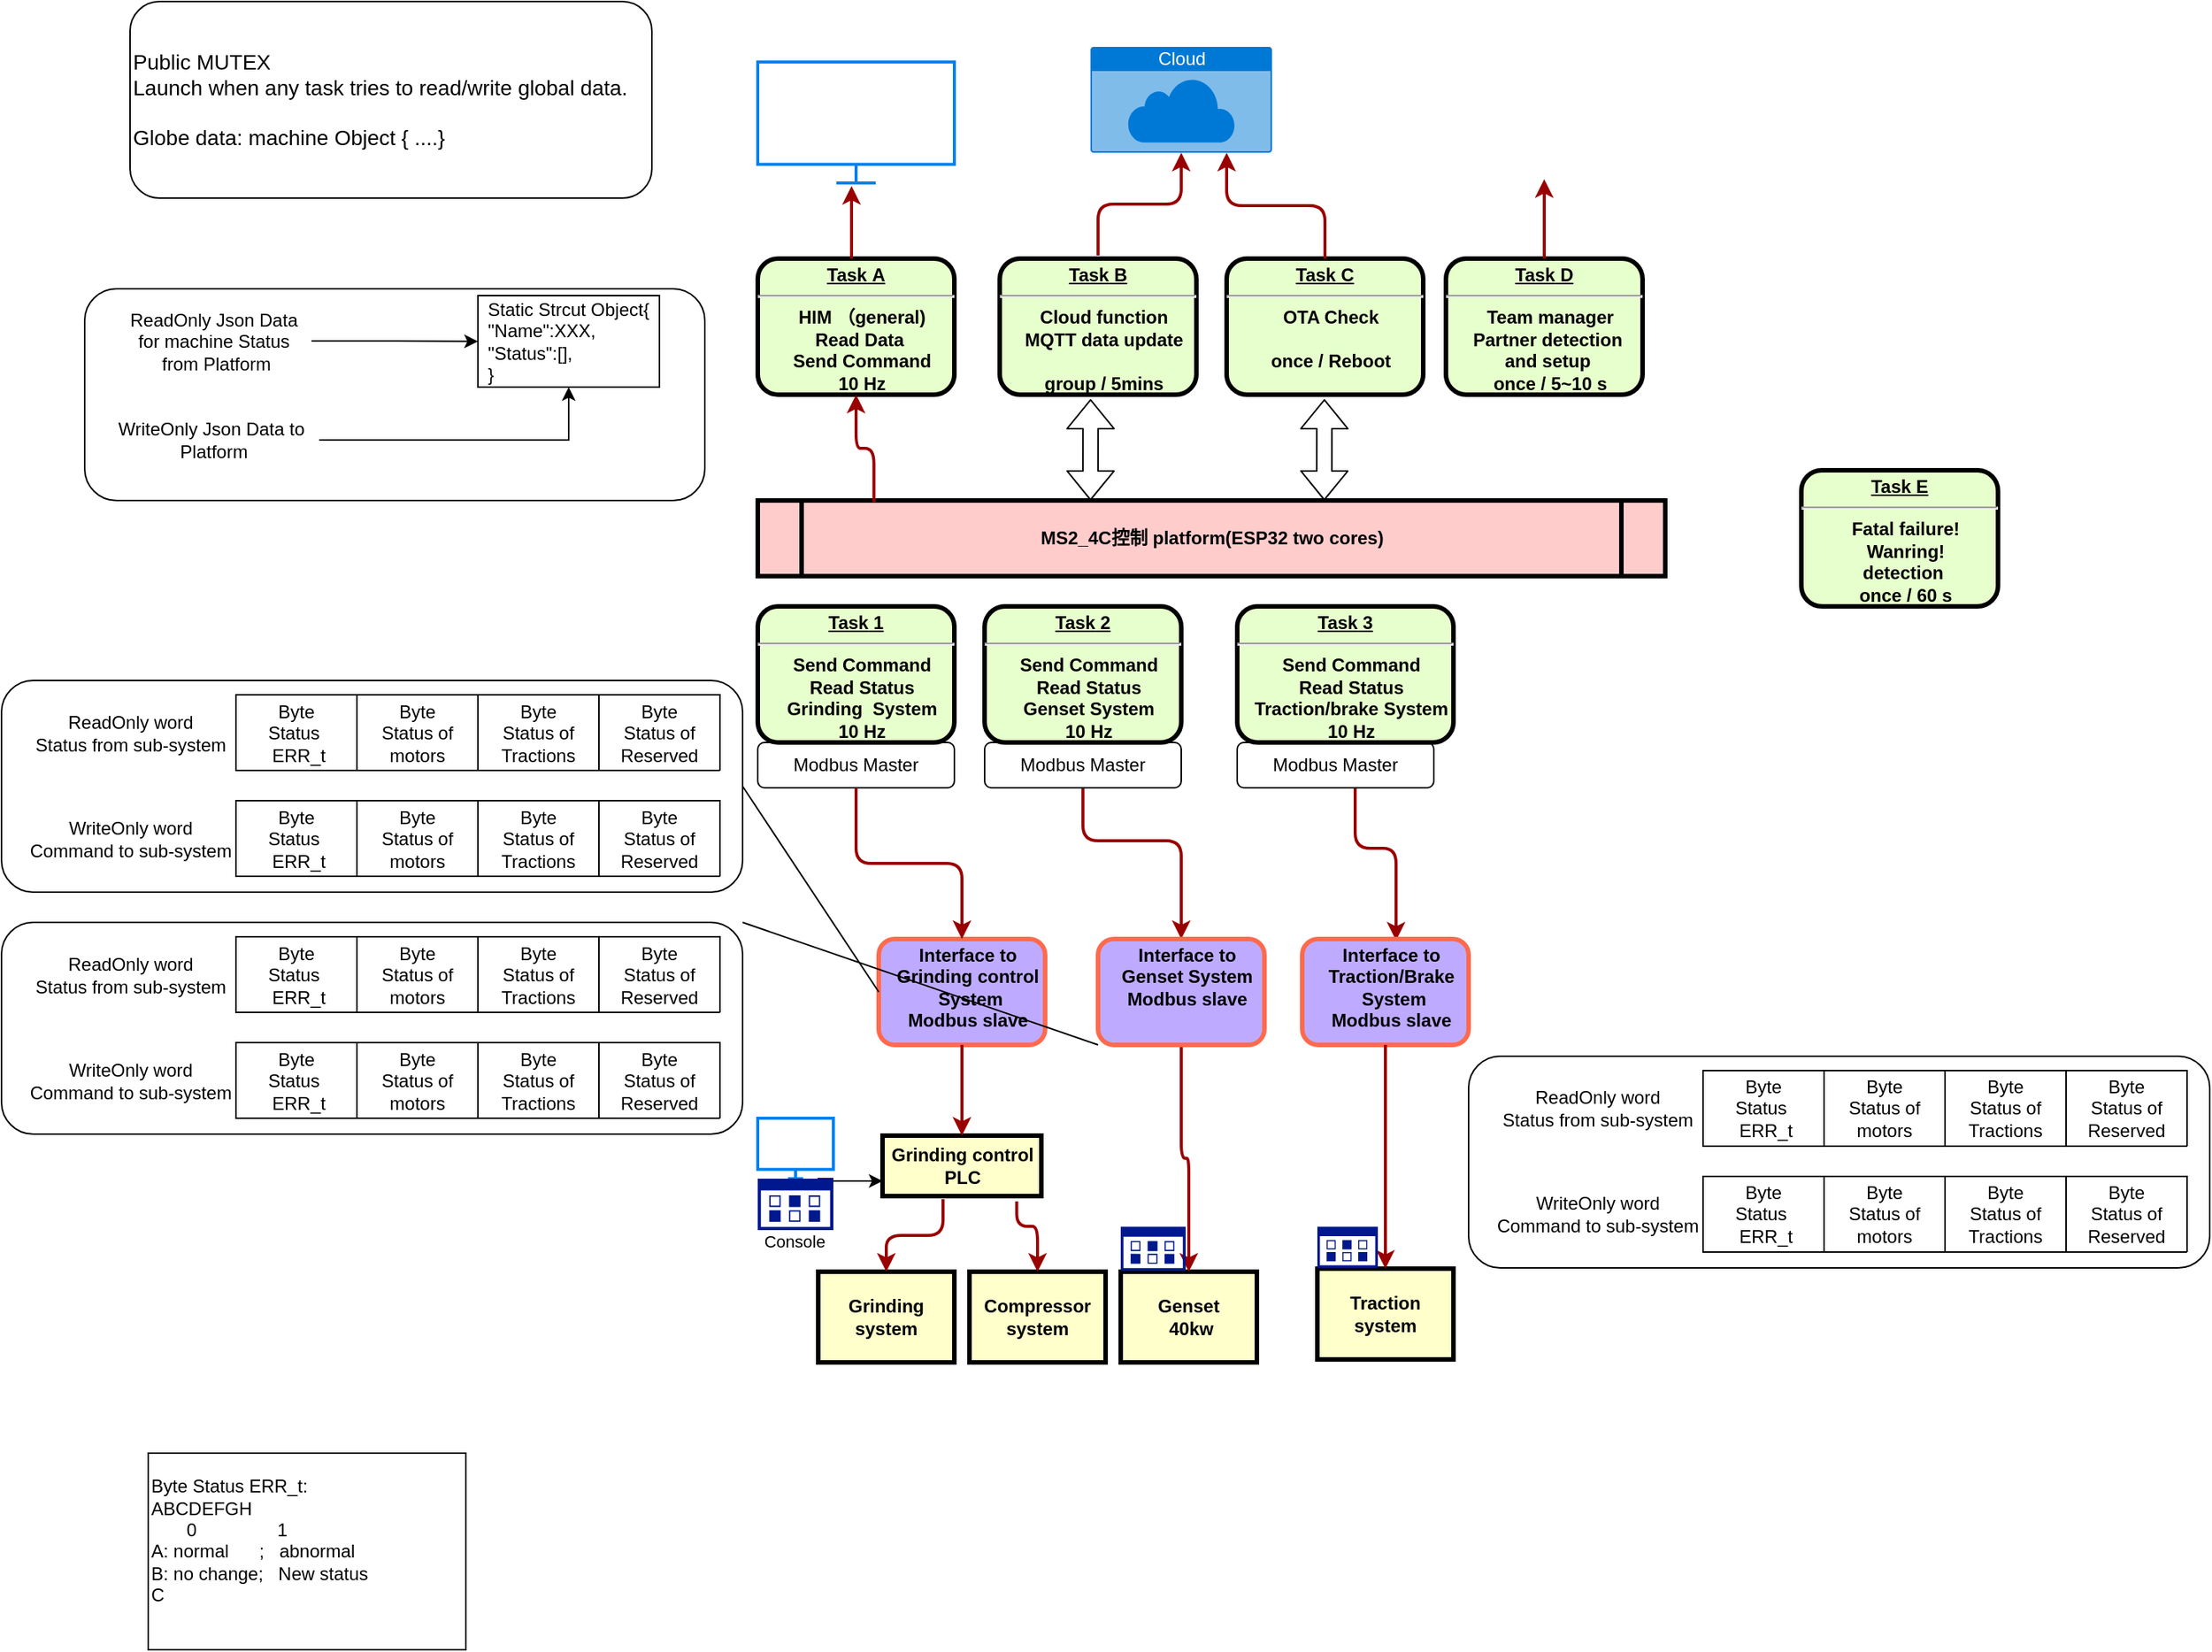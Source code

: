<mxfile version="13.8.8" type="github">
  <diagram name="Page-1" id="e3a06f82-3646-2815-327d-82caf3d4e204">
    <mxGraphModel dx="1422" dy="794" grid="1" gridSize="10" guides="1" tooltips="1" connect="1" arrows="1" fold="1" page="1" pageScale="1.5" pageWidth="1169" pageHeight="826" background="none" math="0" shadow="0">
      <root>
        <mxCell id="0" style=";html=1;" />
        <mxCell id="1" style=";html=1;" parent="0" />
        <mxCell id="MODgsHCSX48ksGeitlAM-30" value="" style="rounded=1;whiteSpace=wrap;html=1;" parent="1" vertex="1">
          <mxGeometry x="60" y="489" width="490" height="140" as="geometry" />
        </mxCell>
        <mxCell id="WYhBp6qSRboD4L50h-0C-1" value="MS2_4C控制 platform(ESP32 two cores)" style="shape=process;whiteSpace=wrap;align=center;verticalAlign=middle;size=0.048;fontStyle=1;strokeWidth=3;fillColor=#FFCCCC" parent="1" vertex="1">
          <mxGeometry x="560" y="370" width="600" height="50" as="geometry" />
        </mxCell>
        <mxCell id="WYhBp6qSRboD4L50h-0C-2" value="&lt;p style=&quot;margin: 0px ; margin-top: 4px ; text-align: center ; text-decoration: underline&quot;&gt;&lt;/p&gt;&lt;p style=&quot;margin: 0px ; margin-left: 8px&quot;&gt;&lt;span&gt;Interface to&lt;/span&gt;&lt;br&gt;&lt;/p&gt;&lt;p style=&quot;margin: 0px ; margin-left: 8px&quot;&gt;&lt;span&gt;Grinding control&lt;/span&gt;&lt;/p&gt;&lt;p style=&quot;margin: 0px ; margin-left: 8px&quot;&gt;&lt;span&gt;&amp;nbsp;&lt;/span&gt;&lt;span&gt;System&lt;/span&gt;&lt;/p&gt;&lt;p style=&quot;margin: 0px ; margin-left: 8px&quot;&gt;Modbus slave&lt;/p&gt;" style="verticalAlign=middle;align=center;overflow=fill;fontSize=12;fontFamily=Helvetica;html=1;rounded=1;fontStyle=1;strokeWidth=3;fillColor=#BEABFF;strokeColor=#FF6A4D;" parent="1" vertex="1">
          <mxGeometry x="640" y="660" width="110" height="70" as="geometry" />
        </mxCell>
        <mxCell id="WYhBp6qSRboD4L50h-0C-3" value="&#xa;Grinding control&#xa;PLC&#xa;" style="whiteSpace=wrap;align=center;verticalAlign=middle;fontStyle=1;strokeWidth=3;fillColor=#FFFFCC" parent="1" vertex="1">
          <mxGeometry x="642.5" y="790" width="105" height="40" as="geometry" />
        </mxCell>
        <mxCell id="WYhBp6qSRboD4L50h-0C-4" value="Genset&#xa; 40kw" style="whiteSpace=wrap;align=center;verticalAlign=middle;fontStyle=1;strokeWidth=3;fillColor=#FFFFCC" parent="1" vertex="1">
          <mxGeometry x="800" y="880.0" width="90" height="60" as="geometry" />
        </mxCell>
        <mxCell id="WYhBp6qSRboD4L50h-0C-5" value="" style="edgeStyle=elbowEdgeStyle;elbow=vertical;strokeColor=#990000;strokeWidth=2;exitX=0.5;exitY=1;exitDx=0;exitDy=0;entryX=0.5;entryY=0;entryDx=0;entryDy=0;" parent="1" source="WYhBp6qSRboD4L50h-0C-27" target="WYhBp6qSRboD4L50h-0C-4" edge="1">
          <mxGeometry width="100" height="100" relative="1" as="geometry">
            <mxPoint x="580" y="896.5" as="sourcePoint" />
            <mxPoint x="980" y="720" as="targetPoint" />
          </mxGeometry>
        </mxCell>
        <mxCell id="WYhBp6qSRboD4L50h-0C-6" value="Grinding&#xa;system" style="whiteSpace=wrap;align=center;verticalAlign=middle;fontStyle=1;strokeWidth=3;fillColor=#FFFFCC" parent="1" vertex="1">
          <mxGeometry x="600" y="880.0" width="90" height="60" as="geometry" />
        </mxCell>
        <mxCell id="WYhBp6qSRboD4L50h-0C-7" value="Traction&#xa;system" style="whiteSpace=wrap;align=center;verticalAlign=middle;fontStyle=1;strokeWidth=3;fillColor=#FFFFCC" parent="1" vertex="1">
          <mxGeometry x="930" y="878.0" width="90" height="60" as="geometry" />
        </mxCell>
        <mxCell id="WYhBp6qSRboD4L50h-0C-8" value="Compressor system" style="whiteSpace=wrap;align=center;verticalAlign=middle;fontStyle=1;strokeWidth=3;fillColor=#FFFFCC" parent="1" vertex="1">
          <mxGeometry x="700" y="880.0" width="90" height="60" as="geometry" />
        </mxCell>
        <mxCell id="WYhBp6qSRboD4L50h-0C-9" value="" style="edgeStyle=elbowEdgeStyle;elbow=vertical;strokeColor=#990000;strokeWidth=2;exitX=0.381;exitY=1.05;exitDx=0;exitDy=0;entryX=0.5;entryY=0;entryDx=0;entryDy=0;exitPerimeter=0;" parent="1" source="WYhBp6qSRboD4L50h-0C-3" target="WYhBp6qSRboD4L50h-0C-6" edge="1">
          <mxGeometry width="100" height="100" relative="1" as="geometry">
            <mxPoint x="741.25" y="866.5" as="sourcePoint" />
            <mxPoint x="685" y="896.5" as="targetPoint" />
          </mxGeometry>
        </mxCell>
        <mxCell id="WYhBp6qSRboD4L50h-0C-10" value="" style="edgeStyle=elbowEdgeStyle;elbow=vertical;strokeColor=#990000;strokeWidth=2;exitX=0.5;exitY=1;exitDx=0;exitDy=0;entryX=0.564;entryY=0.014;entryDx=0;entryDy=0;entryPerimeter=0;" parent="1" target="MODgsHCSX48ksGeitlAM-21" edge="1">
          <mxGeometry width="100" height="100" relative="1" as="geometry">
            <mxPoint x="955" y="560" as="sourcePoint" />
            <mxPoint x="695" y="906.5" as="targetPoint" />
            <Array as="points">
              <mxPoint x="975" y="600" />
            </Array>
          </mxGeometry>
        </mxCell>
        <mxCell id="WYhBp6qSRboD4L50h-0C-16" value="" style="edgeStyle=elbowEdgeStyle;elbow=vertical;strokeColor=#990000;strokeWidth=2;exitX=0.845;exitY=1.088;exitDx=0;exitDy=0;exitPerimeter=0;entryX=0.5;entryY=0;entryDx=0;entryDy=0;" parent="1" source="WYhBp6qSRboD4L50h-0C-3" target="WYhBp6qSRboD4L50h-0C-8" edge="1">
          <mxGeometry width="100" height="100" relative="1" as="geometry">
            <mxPoint x="793.75" y="866.5" as="sourcePoint" />
            <mxPoint x="880" y="880" as="targetPoint" />
            <Array as="points">
              <mxPoint x="731" y="850" />
              <mxPoint x="880" y="890" />
            </Array>
          </mxGeometry>
        </mxCell>
        <mxCell id="WYhBp6qSRboD4L50h-0C-18" value="" style="edgeStyle=elbowEdgeStyle;elbow=vertical;strokeColor=#990000;strokeWidth=2;exitX=0.5;exitY=1;exitDx=0;exitDy=0;entryX=0.5;entryY=0;entryDx=0;entryDy=0;" parent="1" source="WYhBp6qSRboD4L50h-0C-2" target="WYhBp6qSRboD4L50h-0C-3" edge="1">
          <mxGeometry width="100" height="100" relative="1" as="geometry">
            <mxPoint x="793.75" y="866.5" as="sourcePoint" />
            <mxPoint x="755" y="820" as="targetPoint" />
          </mxGeometry>
        </mxCell>
        <mxCell id="WYhBp6qSRboD4L50h-0C-20" value="Modbus Master" style="rounded=1;whiteSpace=wrap;html=1;" parent="1" vertex="1">
          <mxGeometry x="560" y="530" width="130" height="30" as="geometry" />
        </mxCell>
        <mxCell id="WYhBp6qSRboD4L50h-0C-23" value="" style="edgeStyle=elbowEdgeStyle;elbow=vertical;strokeColor=#990000;strokeWidth=2;exitX=0.5;exitY=1;exitDx=0;exitDy=0;entryX=0.5;entryY=0;entryDx=0;entryDy=0;" parent="1" source="WYhBp6qSRboD4L50h-0C-20" target="WYhBp6qSRboD4L50h-0C-2" edge="1">
          <mxGeometry width="100" height="100" relative="1" as="geometry">
            <mxPoint x="705" y="760" as="sourcePoint" />
            <mxPoint x="705" y="800" as="targetPoint" />
          </mxGeometry>
        </mxCell>
        <mxCell id="WYhBp6qSRboD4L50h-0C-24" value="" style="edgeStyle=elbowEdgeStyle;elbow=vertical;strokeColor=#990000;strokeWidth=2;exitX=0.5;exitY=0;exitDx=0;exitDy=0;entryX=0.5;entryY=0;entryDx=0;entryDy=0;" parent="1" source="MODgsHCSX48ksGeitlAM-24" target="WYhBp6qSRboD4L50h-0C-27" edge="1">
          <mxGeometry width="100" height="100" relative="1" as="geometry">
            <mxPoint x="745" y="580" as="sourcePoint" />
            <mxPoint x="705" y="670" as="targetPoint" />
          </mxGeometry>
        </mxCell>
        <mxCell id="WYhBp6qSRboD4L50h-0C-25" value="&lt;p style=&quot;margin: 0px ; margin-top: 4px ; text-align: center ; text-decoration: underline&quot;&gt;&lt;strong&gt;&lt;strong&gt;Task&lt;/strong&gt;&amp;nbsp;1&lt;br&gt;&lt;/strong&gt;&lt;/p&gt;&lt;hr&gt;&lt;p style=&quot;margin: 0px ; margin-left: 8px&quot;&gt;Send Command&lt;/p&gt;&lt;p style=&quot;margin: 0px ; margin-left: 8px&quot;&gt;Read Status&lt;/p&gt;&lt;p style=&quot;margin: 0px ; margin-left: 8px&quot;&gt;&lt;span&gt;Grinding&amp;nbsp;&lt;/span&gt;&lt;span&gt;&amp;nbsp;&lt;/span&gt;&lt;span&gt;System&lt;/span&gt;&lt;/p&gt;&lt;p style=&quot;margin: 0px ; margin-left: 8px&quot;&gt;&lt;span&gt;10 Hz&lt;/span&gt;&lt;/p&gt;" style="verticalAlign=middle;align=center;overflow=fill;fontSize=12;fontFamily=Helvetica;html=1;rounded=1;fontStyle=1;strokeWidth=3;fillColor=#E6FFCC" parent="1" vertex="1">
          <mxGeometry x="560" y="440" width="130" height="90" as="geometry" />
        </mxCell>
        <mxCell id="WYhBp6qSRboD4L50h-0C-26" style="edgeStyle=orthogonalEdgeStyle;rounded=0;orthogonalLoop=1;jettySize=auto;html=1;exitX=0.5;exitY=1;exitDx=0;exitDy=0;" parent="1" edge="1">
          <mxGeometry relative="1" as="geometry">
            <mxPoint x="845" y="730" as="sourcePoint" />
            <mxPoint x="845" y="730" as="targetPoint" />
          </mxGeometry>
        </mxCell>
        <mxCell id="WYhBp6qSRboD4L50h-0C-27" value="&lt;p style=&quot;margin: 0px ; margin-top: 4px ; text-align: center ; text-decoration: underline&quot;&gt;&lt;/p&gt;&lt;p style=&quot;margin: 0px ; margin-left: 8px&quot;&gt;&lt;span&gt;Interface to&lt;/span&gt;&lt;br&gt;&lt;/p&gt;&lt;p style=&quot;margin: 0px ; margin-left: 8px&quot;&gt;&lt;span&gt;Genset&amp;nbsp;&lt;/span&gt;&lt;span&gt;System&lt;/span&gt;&lt;/p&gt;&lt;p style=&quot;margin: 0px ; margin-left: 8px&quot;&gt;&lt;span&gt;Modbus slave&lt;/span&gt;&lt;br&gt;&lt;/p&gt;" style="verticalAlign=middle;align=center;overflow=fill;fontSize=12;fontFamily=Helvetica;html=1;rounded=1;fontStyle=1;strokeWidth=3;fillColor=#BEABFF;strokeColor=#FF6A4D;" parent="1" vertex="1">
          <mxGeometry x="785" y="660" width="110" height="70" as="geometry" />
        </mxCell>
        <mxCell id="MODgsHCSX48ksGeitlAM-5" value="Byte&lt;br&gt;Status of motors" style="shape=partialRectangle;whiteSpace=wrap;html=1;bottom=0;right=0;fillColor=none;rotation=0;" parent="1" vertex="1">
          <mxGeometry x="295" y="498.5" width="80" height="50" as="geometry" />
        </mxCell>
        <mxCell id="MODgsHCSX48ksGeitlAM-6" value="" style="endArrow=none;html=1;entryX=1;entryY=1;entryDx=0;entryDy=0;exitX=1;exitY=0;exitDx=0;exitDy=0;" parent="1" source="MODgsHCSX48ksGeitlAM-10" target="MODgsHCSX48ksGeitlAM-10" edge="1">
          <mxGeometry width="50" height="50" relative="1" as="geometry">
            <mxPoint x="295" y="558.5" as="sourcePoint" />
            <mxPoint x="345" y="508.5" as="targetPoint" />
          </mxGeometry>
        </mxCell>
        <mxCell id="MODgsHCSX48ksGeitlAM-8" value="Byte&lt;br&gt;Status of Tractions" style="shape=partialRectangle;whiteSpace=wrap;html=1;bottom=0;right=0;fillColor=none;rotation=0;" parent="1" vertex="1">
          <mxGeometry x="375" y="498.5" width="80" height="50" as="geometry" />
        </mxCell>
        <mxCell id="MODgsHCSX48ksGeitlAM-9" value="Byte&lt;br&gt;Status&amp;nbsp;&lt;br&gt;&amp;nbsp;ERR_t" style="shape=partialRectangle;whiteSpace=wrap;html=1;bottom=0;right=0;fillColor=none;rotation=0;" parent="1" vertex="1">
          <mxGeometry x="215" y="498.5" width="80" height="50" as="geometry" />
        </mxCell>
        <mxCell id="MODgsHCSX48ksGeitlAM-10" value="Byte&lt;br&gt;Status of Reserved" style="shape=partialRectangle;whiteSpace=wrap;html=1;bottom=0;right=0;fillColor=none;rotation=0;" parent="1" vertex="1">
          <mxGeometry x="455" y="498.5" width="80" height="50" as="geometry" />
        </mxCell>
        <mxCell id="MODgsHCSX48ksGeitlAM-11" value="" style="endArrow=none;html=1;exitX=0;exitY=1;exitDx=0;exitDy=0;entryX=1;entryY=1;entryDx=0;entryDy=0;" parent="1" source="MODgsHCSX48ksGeitlAM-9" target="MODgsHCSX48ksGeitlAM-10" edge="1">
          <mxGeometry width="50" height="50" relative="1" as="geometry">
            <mxPoint x="695" y="628.5" as="sourcePoint" />
            <mxPoint x="745" y="578.5" as="targetPoint" />
          </mxGeometry>
        </mxCell>
        <mxCell id="MODgsHCSX48ksGeitlAM-12" value="ReadOnly word&lt;br&gt;Status from sub-system" style="text;html=1;align=center;verticalAlign=middle;resizable=0;points=[];autosize=1;" parent="1" vertex="1">
          <mxGeometry x="75" y="508.5" width="140" height="30" as="geometry" />
        </mxCell>
        <mxCell id="MODgsHCSX48ksGeitlAM-13" value="Byte&lt;br&gt;Status of motors" style="shape=partialRectangle;whiteSpace=wrap;html=1;bottom=0;right=0;fillColor=none;rotation=0;" parent="1" vertex="1">
          <mxGeometry x="295" y="568.5" width="80" height="50" as="geometry" />
        </mxCell>
        <mxCell id="MODgsHCSX48ksGeitlAM-14" value="" style="endArrow=none;html=1;entryX=1;entryY=1;entryDx=0;entryDy=0;exitX=1;exitY=0;exitDx=0;exitDy=0;" parent="1" source="MODgsHCSX48ksGeitlAM-17" target="MODgsHCSX48ksGeitlAM-17" edge="1">
          <mxGeometry width="50" height="50" relative="1" as="geometry">
            <mxPoint x="295" y="628.5" as="sourcePoint" />
            <mxPoint x="345" y="578.5" as="targetPoint" />
          </mxGeometry>
        </mxCell>
        <mxCell id="MODgsHCSX48ksGeitlAM-15" value="Byte&lt;br&gt;Status of Tractions" style="shape=partialRectangle;whiteSpace=wrap;html=1;bottom=0;right=0;fillColor=none;rotation=0;" parent="1" vertex="1">
          <mxGeometry x="375" y="568.5" width="80" height="50" as="geometry" />
        </mxCell>
        <mxCell id="MODgsHCSX48ksGeitlAM-16" value="Byte&lt;br&gt;Status&amp;nbsp;&lt;br&gt;&amp;nbsp;ERR_t" style="shape=partialRectangle;whiteSpace=wrap;html=1;bottom=0;right=0;fillColor=none;rotation=0;" parent="1" vertex="1">
          <mxGeometry x="215" y="568.5" width="80" height="50" as="geometry" />
        </mxCell>
        <mxCell id="MODgsHCSX48ksGeitlAM-17" value="Byte&lt;br&gt;Status of Reserved" style="shape=partialRectangle;whiteSpace=wrap;html=1;bottom=0;right=0;fillColor=none;rotation=0;" parent="1" vertex="1">
          <mxGeometry x="455" y="568.5" width="80" height="50" as="geometry" />
        </mxCell>
        <mxCell id="MODgsHCSX48ksGeitlAM-18" value="" style="endArrow=none;html=1;exitX=0;exitY=1;exitDx=0;exitDy=0;entryX=1;entryY=1;entryDx=0;entryDy=0;" parent="1" source="MODgsHCSX48ksGeitlAM-16" target="MODgsHCSX48ksGeitlAM-17" edge="1">
          <mxGeometry width="50" height="50" relative="1" as="geometry">
            <mxPoint x="695" y="698.5" as="sourcePoint" />
            <mxPoint x="745" y="648.5" as="targetPoint" />
          </mxGeometry>
        </mxCell>
        <mxCell id="MODgsHCSX48ksGeitlAM-19" value="WriteOnly word&lt;br&gt;Command to sub-system" style="text;html=1;align=center;verticalAlign=middle;resizable=0;points=[];autosize=1;" parent="1" vertex="1">
          <mxGeometry x="70" y="578.5" width="150" height="30" as="geometry" />
        </mxCell>
        <mxCell id="MODgsHCSX48ksGeitlAM-21" value="&lt;p style=&quot;margin: 0px ; margin-top: 4px ; text-align: center ; text-decoration: underline&quot;&gt;&lt;/p&gt;&lt;p style=&quot;margin: 0px ; margin-left: 8px&quot;&gt;&lt;span&gt;Interface to&lt;/span&gt;&lt;br&gt;&lt;/p&gt;&lt;p style=&quot;margin: 0px ; margin-left: 8px&quot;&gt;&lt;span&gt;Traction/Brake&lt;/span&gt;&lt;/p&gt;&lt;p style=&quot;margin: 0px ; margin-left: 8px&quot;&gt;&lt;span&gt;&amp;nbsp;&lt;/span&gt;&lt;span&gt;System&lt;/span&gt;&lt;/p&gt;&lt;p style=&quot;margin: 0px ; margin-left: 8px&quot;&gt;Modbus slave&lt;/p&gt;" style="verticalAlign=middle;align=center;overflow=fill;fontSize=12;fontFamily=Helvetica;html=1;rounded=1;fontStyle=1;strokeWidth=3;fillColor=#BEABFF;strokeColor=#FF6A4D;" parent="1" vertex="1">
          <mxGeometry x="920" y="660" width="110" height="70" as="geometry" />
        </mxCell>
        <mxCell id="MODgsHCSX48ksGeitlAM-23" value="" style="edgeStyle=elbowEdgeStyle;elbow=vertical;strokeColor=#990000;strokeWidth=2;exitX=0.5;exitY=1;exitDx=0;exitDy=0;entryX=0.5;entryY=0;entryDx=0;entryDy=0;" parent="1" edge="1">
          <mxGeometry width="100" height="100" relative="1" as="geometry">
            <mxPoint x="955" y="530" as="sourcePoint" />
            <mxPoint x="955" y="530" as="targetPoint" />
            <Array as="points" />
          </mxGeometry>
        </mxCell>
        <mxCell id="MODgsHCSX48ksGeitlAM-24" value="Modbus Master" style="rounded=1;whiteSpace=wrap;html=1;" parent="1" vertex="1">
          <mxGeometry x="710" y="530" width="130" height="30" as="geometry" />
        </mxCell>
        <mxCell id="MODgsHCSX48ksGeitlAM-25" value="&lt;p style=&quot;margin: 0px ; margin-top: 4px ; text-align: center ; text-decoration: underline&quot;&gt;&lt;strong&gt;&lt;strong&gt;Task&lt;/strong&gt;&amp;nbsp;2&lt;br&gt;&lt;/strong&gt;&lt;/p&gt;&lt;hr&gt;&lt;p style=&quot;margin: 0px ; margin-left: 8px&quot;&gt;Send Command&lt;/p&gt;&lt;p style=&quot;margin: 0px ; margin-left: 8px&quot;&gt;Read Status&lt;/p&gt;&lt;p style=&quot;margin: 0px ; margin-left: 8px&quot;&gt;&lt;span&gt;Genset&lt;/span&gt;&lt;span&gt;&amp;nbsp;&lt;/span&gt;&lt;span&gt;System&lt;/span&gt;&lt;/p&gt;&lt;p style=&quot;margin: 0px ; margin-left: 8px&quot;&gt;&lt;span&gt;10 Hz&lt;/span&gt;&lt;/p&gt;" style="verticalAlign=middle;align=center;overflow=fill;fontSize=12;fontFamily=Helvetica;html=1;rounded=1;fontStyle=1;strokeWidth=3;fillColor=#E6FFCC" parent="1" vertex="1">
          <mxGeometry x="710" y="440" width="130" height="90" as="geometry" />
        </mxCell>
        <mxCell id="MODgsHCSX48ksGeitlAM-26" value="Modbus Master" style="rounded=1;whiteSpace=wrap;html=1;" parent="1" vertex="1">
          <mxGeometry x="877" y="530" width="130" height="30" as="geometry" />
        </mxCell>
        <mxCell id="MODgsHCSX48ksGeitlAM-27" value="&lt;p style=&quot;margin: 0px ; margin-top: 4px ; text-align: center ; text-decoration: underline&quot;&gt;&lt;strong&gt;&lt;strong&gt;Task&lt;/strong&gt;&amp;nbsp;3&lt;br&gt;&lt;/strong&gt;&lt;/p&gt;&lt;hr&gt;&lt;p style=&quot;margin: 0px ; margin-left: 8px&quot;&gt;Send Command&lt;/p&gt;&lt;p style=&quot;margin: 0px ; margin-left: 8px&quot;&gt;Read Status&lt;/p&gt;&lt;p style=&quot;margin: 0px ; margin-left: 8px&quot;&gt;&lt;span&gt;Traction/brake&amp;nbsp;&lt;/span&gt;&lt;span&gt;System&lt;/span&gt;&lt;/p&gt;&lt;p style=&quot;margin: 0px ; margin-left: 8px&quot;&gt;&lt;span&gt;10 Hz&lt;/span&gt;&lt;/p&gt;" style="verticalAlign=middle;align=center;overflow=fill;fontSize=12;fontFamily=Helvetica;html=1;rounded=1;fontStyle=1;strokeWidth=3;fillColor=#E6FFCC" parent="1" vertex="1">
          <mxGeometry x="877" y="440" width="143" height="90" as="geometry" />
        </mxCell>
        <mxCell id="MODgsHCSX48ksGeitlAM-31" value="" style="rounded=1;whiteSpace=wrap;html=1;" parent="1" vertex="1">
          <mxGeometry x="60" y="649" width="490" height="140" as="geometry" />
        </mxCell>
        <mxCell id="MODgsHCSX48ksGeitlAM-32" value="Byte&lt;br&gt;Status of motors" style="shape=partialRectangle;whiteSpace=wrap;html=1;bottom=0;right=0;fillColor=none;rotation=0;" parent="1" vertex="1">
          <mxGeometry x="295" y="658.5" width="80" height="50" as="geometry" />
        </mxCell>
        <mxCell id="MODgsHCSX48ksGeitlAM-33" value="" style="endArrow=none;html=1;entryX=1;entryY=1;entryDx=0;entryDy=0;exitX=1;exitY=0;exitDx=0;exitDy=0;" parent="1" source="MODgsHCSX48ksGeitlAM-36" target="MODgsHCSX48ksGeitlAM-36" edge="1">
          <mxGeometry width="50" height="50" relative="1" as="geometry">
            <mxPoint x="295" y="718.5" as="sourcePoint" />
            <mxPoint x="345" y="668.5" as="targetPoint" />
          </mxGeometry>
        </mxCell>
        <mxCell id="MODgsHCSX48ksGeitlAM-34" value="Byte&lt;br&gt;Status of Tractions" style="shape=partialRectangle;whiteSpace=wrap;html=1;bottom=0;right=0;fillColor=none;rotation=0;" parent="1" vertex="1">
          <mxGeometry x="375" y="658.5" width="80" height="50" as="geometry" />
        </mxCell>
        <mxCell id="MODgsHCSX48ksGeitlAM-35" value="Byte&lt;br&gt;Status&amp;nbsp;&lt;br&gt;&amp;nbsp;ERR_t" style="shape=partialRectangle;whiteSpace=wrap;html=1;bottom=0;right=0;fillColor=none;rotation=0;" parent="1" vertex="1">
          <mxGeometry x="215" y="658.5" width="80" height="50" as="geometry" />
        </mxCell>
        <mxCell id="MODgsHCSX48ksGeitlAM-36" value="Byte&lt;br&gt;Status of Reserved" style="shape=partialRectangle;whiteSpace=wrap;html=1;bottom=0;right=0;fillColor=none;rotation=0;" parent="1" vertex="1">
          <mxGeometry x="455" y="658.5" width="80" height="50" as="geometry" />
        </mxCell>
        <mxCell id="MODgsHCSX48ksGeitlAM-37" value="" style="endArrow=none;html=1;exitX=0;exitY=1;exitDx=0;exitDy=0;entryX=1;entryY=1;entryDx=0;entryDy=0;" parent="1" source="MODgsHCSX48ksGeitlAM-35" target="MODgsHCSX48ksGeitlAM-36" edge="1">
          <mxGeometry width="50" height="50" relative="1" as="geometry">
            <mxPoint x="695" y="788.5" as="sourcePoint" />
            <mxPoint x="745" y="738.5" as="targetPoint" />
          </mxGeometry>
        </mxCell>
        <mxCell id="MODgsHCSX48ksGeitlAM-38" value="ReadOnly word&lt;br&gt;Status from sub-system" style="text;html=1;align=center;verticalAlign=middle;resizable=0;points=[];autosize=1;" parent="1" vertex="1">
          <mxGeometry x="75" y="668.5" width="140" height="30" as="geometry" />
        </mxCell>
        <mxCell id="MODgsHCSX48ksGeitlAM-39" value="Byte&lt;br&gt;Status of motors" style="shape=partialRectangle;whiteSpace=wrap;html=1;bottom=0;right=0;fillColor=none;rotation=0;" parent="1" vertex="1">
          <mxGeometry x="295" y="728.5" width="80" height="50" as="geometry" />
        </mxCell>
        <mxCell id="MODgsHCSX48ksGeitlAM-40" value="" style="endArrow=none;html=1;entryX=1;entryY=1;entryDx=0;entryDy=0;exitX=1;exitY=0;exitDx=0;exitDy=0;" parent="1" source="MODgsHCSX48ksGeitlAM-43" target="MODgsHCSX48ksGeitlAM-43" edge="1">
          <mxGeometry width="50" height="50" relative="1" as="geometry">
            <mxPoint x="295" y="788.5" as="sourcePoint" />
            <mxPoint x="345" y="738.5" as="targetPoint" />
          </mxGeometry>
        </mxCell>
        <mxCell id="MODgsHCSX48ksGeitlAM-41" value="Byte&lt;br&gt;Status of Tractions" style="shape=partialRectangle;whiteSpace=wrap;html=1;bottom=0;right=0;fillColor=none;rotation=0;" parent="1" vertex="1">
          <mxGeometry x="375" y="728.5" width="80" height="50" as="geometry" />
        </mxCell>
        <mxCell id="MODgsHCSX48ksGeitlAM-42" value="Byte&lt;br&gt;Status&amp;nbsp;&lt;br&gt;&amp;nbsp;ERR_t" style="shape=partialRectangle;whiteSpace=wrap;html=1;bottom=0;right=0;fillColor=none;rotation=0;" parent="1" vertex="1">
          <mxGeometry x="215" y="728.5" width="80" height="50" as="geometry" />
        </mxCell>
        <mxCell id="MODgsHCSX48ksGeitlAM-43" value="Byte&lt;br&gt;Status of Reserved" style="shape=partialRectangle;whiteSpace=wrap;html=1;bottom=0;right=0;fillColor=none;rotation=0;" parent="1" vertex="1">
          <mxGeometry x="455" y="728.5" width="80" height="50" as="geometry" />
        </mxCell>
        <mxCell id="MODgsHCSX48ksGeitlAM-44" value="" style="endArrow=none;html=1;exitX=0;exitY=1;exitDx=0;exitDy=0;entryX=1;entryY=1;entryDx=0;entryDy=0;" parent="1" source="MODgsHCSX48ksGeitlAM-42" target="MODgsHCSX48ksGeitlAM-43" edge="1">
          <mxGeometry width="50" height="50" relative="1" as="geometry">
            <mxPoint x="695" y="858.5" as="sourcePoint" />
            <mxPoint x="745" y="808.5" as="targetPoint" />
          </mxGeometry>
        </mxCell>
        <mxCell id="MODgsHCSX48ksGeitlAM-45" value="WriteOnly word&lt;br&gt;Command to sub-system" style="text;html=1;align=center;verticalAlign=middle;resizable=0;points=[];autosize=1;" parent="1" vertex="1">
          <mxGeometry x="70" y="738.5" width="150" height="30" as="geometry" />
        </mxCell>
        <mxCell id="MODgsHCSX48ksGeitlAM-61" value="" style="rounded=1;whiteSpace=wrap;html=1;" parent="1" vertex="1">
          <mxGeometry x="1030" y="737.5" width="490" height="140" as="geometry" />
        </mxCell>
        <mxCell id="MODgsHCSX48ksGeitlAM-62" value="Byte&lt;br&gt;Status of motors" style="shape=partialRectangle;whiteSpace=wrap;html=1;bottom=0;right=0;fillColor=none;rotation=0;" parent="1" vertex="1">
          <mxGeometry x="1265" y="747" width="80" height="50" as="geometry" />
        </mxCell>
        <mxCell id="MODgsHCSX48ksGeitlAM-63" value="" style="endArrow=none;html=1;entryX=1;entryY=1;entryDx=0;entryDy=0;exitX=1;exitY=0;exitDx=0;exitDy=0;" parent="1" source="MODgsHCSX48ksGeitlAM-66" target="MODgsHCSX48ksGeitlAM-66" edge="1">
          <mxGeometry width="50" height="50" relative="1" as="geometry">
            <mxPoint x="1265" y="807" as="sourcePoint" />
            <mxPoint x="1315" y="757" as="targetPoint" />
          </mxGeometry>
        </mxCell>
        <mxCell id="MODgsHCSX48ksGeitlAM-64" value="Byte&lt;br&gt;Status of Tractions" style="shape=partialRectangle;whiteSpace=wrap;html=1;bottom=0;right=0;fillColor=none;rotation=0;" parent="1" vertex="1">
          <mxGeometry x="1345" y="747" width="80" height="50" as="geometry" />
        </mxCell>
        <mxCell id="MODgsHCSX48ksGeitlAM-65" value="Byte&lt;br&gt;Status&amp;nbsp;&lt;br&gt;&amp;nbsp;ERR_t" style="shape=partialRectangle;whiteSpace=wrap;html=1;bottom=0;right=0;fillColor=none;rotation=0;" parent="1" vertex="1">
          <mxGeometry x="1185" y="747" width="80" height="50" as="geometry" />
        </mxCell>
        <mxCell id="MODgsHCSX48ksGeitlAM-66" value="Byte&lt;br&gt;Status of Reserved" style="shape=partialRectangle;whiteSpace=wrap;html=1;bottom=0;right=0;fillColor=none;rotation=0;" parent="1" vertex="1">
          <mxGeometry x="1425" y="747" width="80" height="50" as="geometry" />
        </mxCell>
        <mxCell id="MODgsHCSX48ksGeitlAM-67" value="" style="endArrow=none;html=1;exitX=0;exitY=1;exitDx=0;exitDy=0;entryX=1;entryY=1;entryDx=0;entryDy=0;" parent="1" source="MODgsHCSX48ksGeitlAM-65" target="MODgsHCSX48ksGeitlAM-66" edge="1">
          <mxGeometry width="50" height="50" relative="1" as="geometry">
            <mxPoint x="1665" y="877" as="sourcePoint" />
            <mxPoint x="1715" y="827" as="targetPoint" />
          </mxGeometry>
        </mxCell>
        <mxCell id="MODgsHCSX48ksGeitlAM-68" value="ReadOnly word&lt;br&gt;Status from sub-system" style="text;html=1;align=center;verticalAlign=middle;resizable=0;points=[];autosize=1;" parent="1" vertex="1">
          <mxGeometry x="1045" y="757" width="140" height="30" as="geometry" />
        </mxCell>
        <mxCell id="MODgsHCSX48ksGeitlAM-69" value="Byte&lt;br&gt;Status of motors" style="shape=partialRectangle;whiteSpace=wrap;html=1;bottom=0;right=0;fillColor=none;rotation=0;" parent="1" vertex="1">
          <mxGeometry x="1265" y="817" width="80" height="50" as="geometry" />
        </mxCell>
        <mxCell id="MODgsHCSX48ksGeitlAM-70" value="" style="endArrow=none;html=1;entryX=1;entryY=1;entryDx=0;entryDy=0;exitX=1;exitY=0;exitDx=0;exitDy=0;" parent="1" source="MODgsHCSX48ksGeitlAM-73" target="MODgsHCSX48ksGeitlAM-73" edge="1">
          <mxGeometry width="50" height="50" relative="1" as="geometry">
            <mxPoint x="1265" y="877" as="sourcePoint" />
            <mxPoint x="1315" y="827" as="targetPoint" />
          </mxGeometry>
        </mxCell>
        <mxCell id="MODgsHCSX48ksGeitlAM-71" value="Byte&lt;br&gt;Status of Tractions" style="shape=partialRectangle;whiteSpace=wrap;html=1;bottom=0;right=0;fillColor=none;rotation=0;" parent="1" vertex="1">
          <mxGeometry x="1345" y="817" width="80" height="50" as="geometry" />
        </mxCell>
        <mxCell id="MODgsHCSX48ksGeitlAM-72" value="Byte&lt;br&gt;Status&amp;nbsp;&lt;br&gt;&amp;nbsp;ERR_t" style="shape=partialRectangle;whiteSpace=wrap;html=1;bottom=0;right=0;fillColor=none;rotation=0;" parent="1" vertex="1">
          <mxGeometry x="1185" y="817" width="80" height="50" as="geometry" />
        </mxCell>
        <mxCell id="MODgsHCSX48ksGeitlAM-73" value="Byte&lt;br&gt;Status of Reserved" style="shape=partialRectangle;whiteSpace=wrap;html=1;bottom=0;right=0;fillColor=none;rotation=0;" parent="1" vertex="1">
          <mxGeometry x="1425" y="817" width="80" height="50" as="geometry" />
        </mxCell>
        <mxCell id="MODgsHCSX48ksGeitlAM-74" value="" style="endArrow=none;html=1;exitX=0;exitY=1;exitDx=0;exitDy=0;entryX=1;entryY=1;entryDx=0;entryDy=0;" parent="1" source="MODgsHCSX48ksGeitlAM-72" target="MODgsHCSX48ksGeitlAM-73" edge="1">
          <mxGeometry width="50" height="50" relative="1" as="geometry">
            <mxPoint x="1665" y="947" as="sourcePoint" />
            <mxPoint x="1715" y="897" as="targetPoint" />
          </mxGeometry>
        </mxCell>
        <mxCell id="MODgsHCSX48ksGeitlAM-75" value="WriteOnly word&lt;br&gt;Command to sub-system" style="text;html=1;align=center;verticalAlign=middle;resizable=0;points=[];autosize=1;" parent="1" vertex="1">
          <mxGeometry x="1040" y="827" width="150" height="30" as="geometry" />
        </mxCell>
        <mxCell id="MODgsHCSX48ksGeitlAM-76" value="" style="endArrow=none;html=1;exitX=1;exitY=0.5;exitDx=0;exitDy=0;entryX=0;entryY=0.5;entryDx=0;entryDy=0;" parent="1" source="MODgsHCSX48ksGeitlAM-30" target="WYhBp6qSRboD4L50h-0C-2" edge="1">
          <mxGeometry width="50" height="50" relative="1" as="geometry">
            <mxPoint x="660" y="620" as="sourcePoint" />
            <mxPoint x="710" y="570" as="targetPoint" />
          </mxGeometry>
        </mxCell>
        <mxCell id="MODgsHCSX48ksGeitlAM-77" value="" style="endArrow=none;html=1;exitX=1;exitY=0;exitDx=0;exitDy=0;entryX=0;entryY=1;entryDx=0;entryDy=0;" parent="1" source="MODgsHCSX48ksGeitlAM-31" target="WYhBp6qSRboD4L50h-0C-27" edge="1">
          <mxGeometry width="50" height="50" relative="1" as="geometry">
            <mxPoint x="660" y="620" as="sourcePoint" />
            <mxPoint x="710" y="570" as="targetPoint" />
          </mxGeometry>
        </mxCell>
        <mxCell id="MODgsHCSX48ksGeitlAM-79" value="" style="edgeStyle=elbowEdgeStyle;elbow=vertical;strokeColor=#990000;strokeWidth=2;exitX=0.5;exitY=1;exitDx=0;exitDy=0;entryX=0.5;entryY=0;entryDx=0;entryDy=0;" parent="1" source="MODgsHCSX48ksGeitlAM-21" target="WYhBp6qSRboD4L50h-0C-7" edge="1">
          <mxGeometry width="100" height="100" relative="1" as="geometry">
            <mxPoint x="965" y="570" as="sourcePoint" />
            <mxPoint x="992.04" y="670.98" as="targetPoint" />
            <Array as="points">
              <mxPoint x="960" y="780" />
            </Array>
          </mxGeometry>
        </mxCell>
        <mxCell id="mezLCpuCVwXx2FHl1BCc-1" value="&lt;p style=&quot;margin: 0px ; margin-top: 4px ; text-align: center ; text-decoration: underline&quot;&gt;&lt;strong&gt;&lt;strong&gt;Task&lt;/strong&gt;&amp;nbsp;A&lt;br&gt;&lt;/strong&gt;&lt;/p&gt;&lt;hr&gt;&lt;p style=&quot;margin: 0px ; margin-left: 8px&quot;&gt;HIM （general)&lt;/p&gt;&lt;p style=&quot;margin: 0px ; margin-left: 8px&quot;&gt;Read Data&amp;nbsp;&lt;/p&gt;&lt;p style=&quot;margin: 0px ; margin-left: 8px&quot;&gt;Send Command&lt;/p&gt;&lt;p style=&quot;margin: 0px ; margin-left: 8px&quot;&gt;&lt;span&gt;10 Hz&lt;/span&gt;&lt;/p&gt;" style="verticalAlign=middle;align=center;overflow=fill;fontSize=12;fontFamily=Helvetica;html=1;rounded=1;fontStyle=1;strokeWidth=3;fillColor=#E6FFCC" parent="1" vertex="1">
          <mxGeometry x="560" y="210" width="130" height="90" as="geometry" />
        </mxCell>
        <mxCell id="mezLCpuCVwXx2FHl1BCc-2" value="" style="rounded=1;whiteSpace=wrap;html=1;" parent="1" vertex="1">
          <mxGeometry x="115" y="230" width="410" height="140" as="geometry" />
        </mxCell>
        <mxCell id="mezLCpuCVwXx2FHl1BCc-18" value="" style="edgeStyle=orthogonalEdgeStyle;rounded=0;orthogonalLoop=1;jettySize=auto;html=1;" parent="1" source="mezLCpuCVwXx2FHl1BCc-9" target="mezLCpuCVwXx2FHl1BCc-17" edge="1">
          <mxGeometry relative="1" as="geometry" />
        </mxCell>
        <mxCell id="mezLCpuCVwXx2FHl1BCc-9" value="ReadOnly Json Data&lt;br&gt;for machine Status&lt;br&gt;&amp;nbsp;from Platform" style="text;html=1;align=center;verticalAlign=middle;resizable=0;points=[];autosize=1;" parent="1" vertex="1">
          <mxGeometry x="135" y="239.5" width="130" height="50" as="geometry" />
        </mxCell>
        <mxCell id="mezLCpuCVwXx2FHl1BCc-19" value="" style="edgeStyle=orthogonalEdgeStyle;rounded=0;orthogonalLoop=1;jettySize=auto;html=1;" parent="1" source="mezLCpuCVwXx2FHl1BCc-16" target="mezLCpuCVwXx2FHl1BCc-17" edge="1">
          <mxGeometry relative="1" as="geometry" />
        </mxCell>
        <mxCell id="mezLCpuCVwXx2FHl1BCc-16" value="WriteOnly Json Data to&amp;nbsp;&lt;br&gt;Platform" style="text;html=1;align=center;verticalAlign=middle;resizable=0;points=[];autosize=1;" parent="1" vertex="1">
          <mxGeometry x="130" y="315" width="140" height="30" as="geometry" />
        </mxCell>
        <mxCell id="mezLCpuCVwXx2FHl1BCc-17" value="&lt;div style=&quot;text-align: left&quot;&gt;&lt;span&gt;Static Strcut Object{&lt;/span&gt;&lt;/div&gt;&lt;div style=&quot;text-align: left&quot;&gt;&lt;span&gt;&quot;Name&quot;:XXX,&lt;/span&gt;&lt;/div&gt;&lt;div style=&quot;text-align: left&quot;&gt;&lt;span&gt;&quot;Status&quot;:[],&lt;/span&gt;&lt;/div&gt;&lt;div style=&quot;text-align: left&quot;&gt;&lt;span&gt;}&lt;/span&gt;&lt;/div&gt;" style="whiteSpace=wrap;html=1;" parent="1" vertex="1">
          <mxGeometry x="375" y="234.5" width="120" height="60.5" as="geometry" />
        </mxCell>
        <mxCell id="mezLCpuCVwXx2FHl1BCc-20" value="" style="html=1;verticalLabelPosition=bottom;align=center;labelBackgroundColor=#ffffff;verticalAlign=top;strokeWidth=2;strokeColor=#0080F0;shadow=0;dashed=0;shape=mxgraph.ios7.icons.monitor;" parent="1" vertex="1">
          <mxGeometry x="560" y="80" width="130" height="80" as="geometry" />
        </mxCell>
        <mxCell id="mezLCpuCVwXx2FHl1BCc-21" value="" style="edgeStyle=elbowEdgeStyle;elbow=vertical;strokeColor=#990000;strokeWidth=2;entryX=0.477;entryY=1.025;entryDx=0;entryDy=0;entryPerimeter=0;" parent="1" target="mezLCpuCVwXx2FHl1BCc-20" edge="1">
          <mxGeometry width="100" height="100" relative="1" as="geometry">
            <mxPoint x="622" y="210" as="sourcePoint" />
            <mxPoint x="850" y="630" as="targetPoint" />
          </mxGeometry>
        </mxCell>
        <mxCell id="mezLCpuCVwXx2FHl1BCc-22" value="" style="edgeStyle=elbowEdgeStyle;elbow=vertical;strokeColor=#990000;strokeWidth=2;entryX=0.5;entryY=1;entryDx=0;entryDy=0;exitX=0.128;exitY=0.02;exitDx=0;exitDy=0;exitPerimeter=0;" parent="1" source="WYhBp6qSRboD4L50h-0C-1" target="mezLCpuCVwXx2FHl1BCc-1" edge="1">
          <mxGeometry width="100" height="100" relative="1" as="geometry">
            <mxPoint x="690" y="360" as="sourcePoint" />
            <mxPoint x="632.01" y="212" as="targetPoint" />
          </mxGeometry>
        </mxCell>
        <mxCell id="mezLCpuCVwXx2FHl1BCc-23" value="&lt;p style=&quot;margin: 0px ; margin-top: 4px ; text-align: center ; text-decoration: underline&quot;&gt;&lt;strong&gt;&lt;strong&gt;Task&lt;/strong&gt;&amp;nbsp;B&lt;br&gt;&lt;/strong&gt;&lt;/p&gt;&lt;hr&gt;&lt;p style=&quot;margin: 0px ; margin-left: 8px&quot;&gt;Cloud function&lt;/p&gt;&lt;p style=&quot;margin: 0px ; margin-left: 8px&quot;&gt;MQTT data update&lt;/p&gt;&lt;p style=&quot;margin: 0px ; margin-left: 8px&quot;&gt;&lt;br&gt;&lt;/p&gt;&lt;p style=&quot;margin: 0px ; margin-left: 8px&quot;&gt;group / 5mins&lt;/p&gt;" style="verticalAlign=middle;align=center;overflow=fill;fontSize=12;fontFamily=Helvetica;html=1;rounded=1;fontStyle=1;strokeWidth=3;fillColor=#E6FFCC" parent="1" vertex="1">
          <mxGeometry x="720" y="210" width="130" height="90" as="geometry" />
        </mxCell>
        <mxCell id="mezLCpuCVwXx2FHl1BCc-24" value="Cloud" style="html=1;strokeColor=none;fillColor=#0079D6;labelPosition=center;verticalLabelPosition=middle;verticalAlign=top;align=center;fontSize=12;outlineConnect=0;spacingTop=-6;fontColor=#FFFFFF;shape=mxgraph.sitemap.cloud;" parent="1" vertex="1">
          <mxGeometry x="780" y="70" width="120" height="70" as="geometry" />
        </mxCell>
        <mxCell id="mezLCpuCVwXx2FHl1BCc-25" value="" style="edgeStyle=elbowEdgeStyle;elbow=vertical;strokeColor=#990000;strokeWidth=2;entryX=0.5;entryY=1;entryDx=0;entryDy=0;entryPerimeter=0;" parent="1" target="mezLCpuCVwXx2FHl1BCc-24" edge="1">
          <mxGeometry width="100" height="100" relative="1" as="geometry">
            <mxPoint x="785" y="208" as="sourcePoint" />
            <mxPoint x="785.01" y="160" as="targetPoint" />
          </mxGeometry>
        </mxCell>
        <mxCell id="mezLCpuCVwXx2FHl1BCc-28" value="" style="shape=flexArrow;endArrow=classic;startArrow=classic;html=1;entryX=0.462;entryY=1.033;entryDx=0;entryDy=0;entryPerimeter=0;" parent="1" target="mezLCpuCVwXx2FHl1BCc-23" edge="1">
          <mxGeometry width="50" height="50" relative="1" as="geometry">
            <mxPoint x="780" y="370" as="sourcePoint" />
            <mxPoint x="830" y="320" as="targetPoint" />
          </mxGeometry>
        </mxCell>
        <mxCell id="mezLCpuCVwXx2FHl1BCc-29" value="&lt;p style=&quot;margin: 0px ; margin-top: 4px ; text-align: center ; text-decoration: underline&quot;&gt;&lt;strong&gt;&lt;strong&gt;Task&lt;/strong&gt;&amp;nbsp;C&lt;br&gt;&lt;/strong&gt;&lt;/p&gt;&lt;hr&gt;&lt;p style=&quot;margin: 0px ; margin-left: 8px&quot;&gt;OTA Check&lt;/p&gt;&lt;p style=&quot;margin: 0px ; margin-left: 8px&quot;&gt;&lt;br&gt;&lt;/p&gt;&lt;p style=&quot;margin: 0px ; margin-left: 8px&quot;&gt;once / Reboot&lt;/p&gt;" style="verticalAlign=middle;align=center;overflow=fill;fontSize=12;fontFamily=Helvetica;html=1;rounded=1;fontStyle=1;strokeWidth=3;fillColor=#E6FFCC" parent="1" vertex="1">
          <mxGeometry x="870" y="210" width="130" height="90" as="geometry" />
        </mxCell>
        <mxCell id="mezLCpuCVwXx2FHl1BCc-30" value="" style="shape=flexArrow;endArrow=classic;startArrow=classic;html=1;entryX=0.462;entryY=1.033;entryDx=0;entryDy=0;entryPerimeter=0;" parent="1" edge="1">
          <mxGeometry width="50" height="50" relative="1" as="geometry">
            <mxPoint x="934.58" y="370" as="sourcePoint" />
            <mxPoint x="934.64" y="302.97" as="targetPoint" />
          </mxGeometry>
        </mxCell>
        <mxCell id="mezLCpuCVwXx2FHl1BCc-32" value="" style="edgeStyle=elbowEdgeStyle;elbow=vertical;strokeColor=#990000;strokeWidth=2;entryX=0.75;entryY=1;entryDx=0;entryDy=0;entryPerimeter=0;exitX=0.5;exitY=0;exitDx=0;exitDy=0;" parent="1" source="mezLCpuCVwXx2FHl1BCc-29" target="mezLCpuCVwXx2FHl1BCc-24" edge="1">
          <mxGeometry width="100" height="100" relative="1" as="geometry">
            <mxPoint x="795" y="218" as="sourcePoint" />
            <mxPoint x="795.01" y="170" as="targetPoint" />
          </mxGeometry>
        </mxCell>
        <mxCell id="mezLCpuCVwXx2FHl1BCc-33" value="&lt;p style=&quot;margin: 0px ; margin-top: 4px ; text-align: center ; text-decoration: underline&quot;&gt;&lt;strong&gt;&lt;strong&gt;Task&lt;/strong&gt;&amp;nbsp;D&lt;br&gt;&lt;/strong&gt;&lt;/p&gt;&lt;hr&gt;&lt;p style=&quot;margin: 0px ; margin-left: 8px&quot;&gt;Team manager&lt;/p&gt;&lt;p style=&quot;margin: 0px ; margin-left: 8px&quot;&gt;Partner detection&amp;nbsp;&lt;/p&gt;&lt;p style=&quot;margin: 0px ; margin-left: 8px&quot;&gt;and setup&amp;nbsp;&lt;/p&gt;&lt;p style=&quot;margin: 0px ; margin-left: 8px&quot;&gt;once / 5~10 s&lt;/p&gt;" style="verticalAlign=middle;align=center;overflow=fill;fontSize=12;fontFamily=Helvetica;html=1;rounded=1;fontStyle=1;strokeWidth=3;fillColor=#E6FFCC" parent="1" vertex="1">
          <mxGeometry x="1015" y="210" width="130" height="90" as="geometry" />
        </mxCell>
        <mxCell id="mezLCpuCVwXx2FHl1BCc-34" value="" style="shape=image;html=1;verticalAlign=top;verticalLabelPosition=bottom;labelBackgroundColor=#ffffff;imageAspect=0;aspect=fixed;image=https://cdn2.iconfinder.com/data/icons/round-varieties/60/Rounded_-_High_Ultra_Colour16_-_Traffic_Lights-128.png" parent="1" vertex="1">
          <mxGeometry x="1042.5" y="82.5" width="75" height="75" as="geometry" />
        </mxCell>
        <mxCell id="mezLCpuCVwXx2FHl1BCc-35" value="" style="edgeStyle=elbowEdgeStyle;elbow=vertical;strokeColor=#990000;strokeWidth=2;entryX=0.5;entryY=1;entryDx=0;entryDy=0;exitX=0.5;exitY=0;exitDx=0;exitDy=0;" parent="1" source="mezLCpuCVwXx2FHl1BCc-33" target="mezLCpuCVwXx2FHl1BCc-34" edge="1">
          <mxGeometry width="100" height="100" relative="1" as="geometry">
            <mxPoint x="1079.58" y="208.0" as="sourcePoint" />
            <mxPoint x="1070" y="160" as="targetPoint" />
          </mxGeometry>
        </mxCell>
        <mxCell id="mezLCpuCVwXx2FHl1BCc-37" value="&lt;p style=&quot;margin: 0px ; margin-top: 4px ; text-align: center ; text-decoration: underline&quot;&gt;&lt;strong&gt;&lt;strong&gt;Task&lt;/strong&gt;&amp;nbsp;E&lt;br&gt;&lt;/strong&gt;&lt;/p&gt;&lt;hr&gt;&lt;p style=&quot;margin: 0px ; margin-left: 8px&quot;&gt;&lt;span&gt;Fatal failure!&lt;/span&gt;&lt;/p&gt;&lt;p style=&quot;margin: 0px ; margin-left: 8px&quot;&gt;&lt;span&gt;Wanring!&lt;/span&gt;&lt;/p&gt;&lt;p style=&quot;margin: 0px ; margin-left: 8px&quot;&gt;&lt;span&gt;detection&amp;nbsp;&lt;/span&gt;&lt;/p&gt;&lt;p style=&quot;margin: 0px ; margin-left: 8px&quot;&gt;once / 60 s&lt;/p&gt;" style="verticalAlign=middle;align=center;overflow=fill;fontSize=12;fontFamily=Helvetica;html=1;rounded=1;fontStyle=1;strokeWidth=3;fillColor=#E6FFCC" parent="1" vertex="1">
          <mxGeometry x="1250" y="350" width="130" height="90" as="geometry" />
        </mxCell>
        <mxCell id="mezLCpuCVwXx2FHl1BCc-38" value="" style="html=1;verticalLabelPosition=bottom;align=center;labelBackgroundColor=#ffffff;verticalAlign=top;strokeWidth=2;strokeColor=#0080F0;shadow=0;dashed=0;shape=mxgraph.ios7.icons.monitor;" parent="1" vertex="1">
          <mxGeometry x="560" y="778.5" width="50" height="40" as="geometry" />
        </mxCell>
        <mxCell id="mezLCpuCVwXx2FHl1BCc-40" value="" style="edgeStyle=orthogonalEdgeStyle;rounded=0;orthogonalLoop=1;jettySize=auto;html=1;entryX=0;entryY=0.75;entryDx=0;entryDy=0;exitX=1;exitY=0;exitDx=0;exitDy=0;exitPerimeter=0;" parent="1" source="mezLCpuCVwXx2FHl1BCc-39" target="WYhBp6qSRboD4L50h-0C-3" edge="1">
          <mxGeometry relative="1" as="geometry">
            <mxPoint x="530" y="890" as="sourcePoint" />
            <mxPoint x="490" y="860" as="targetPoint" />
            <Array as="points">
              <mxPoint x="600" y="820" />
            </Array>
          </mxGeometry>
        </mxCell>
        <mxCell id="mezLCpuCVwXx2FHl1BCc-41" value="Console" style="edgeLabel;html=1;align=center;verticalAlign=middle;resizable=0;points=[];" parent="mezLCpuCVwXx2FHl1BCc-40" vertex="1" connectable="0">
          <mxGeometry x="-0.084" y="2" relative="1" as="geometry">
            <mxPoint x="-29.25" y="41.64" as="offset" />
          </mxGeometry>
        </mxCell>
        <mxCell id="mezLCpuCVwXx2FHl1BCc-39" value="" style="aspect=fixed;pointerEvents=1;shadow=0;dashed=0;html=1;strokeColor=none;labelPosition=center;verticalLabelPosition=bottom;verticalAlign=top;align=center;fillColor=#00188D;shape=mxgraph.mscae.enterprise.management_console;" parent="1" vertex="1">
          <mxGeometry x="560" y="818.5" width="50" height="34" as="geometry" />
        </mxCell>
        <mxCell id="mezLCpuCVwXx2FHl1BCc-43" value="" style="aspect=fixed;pointerEvents=1;shadow=0;dashed=0;html=1;strokeColor=none;labelPosition=center;verticalLabelPosition=bottom;verticalAlign=top;align=center;fillColor=#00188D;shape=mxgraph.mscae.enterprise.management_console;" parent="1" vertex="1">
          <mxGeometry x="800" y="850.3" width="42.94" height="29.2" as="geometry" />
        </mxCell>
        <mxCell id="mezLCpuCVwXx2FHl1BCc-44" value="" style="aspect=fixed;pointerEvents=1;shadow=0;dashed=0;html=1;strokeColor=none;labelPosition=center;verticalLabelPosition=bottom;verticalAlign=top;align=center;fillColor=#00188D;shape=mxgraph.mscae.enterprise.management_console;" parent="1" vertex="1">
          <mxGeometry x="930" y="850.3" width="40" height="27.2" as="geometry" />
        </mxCell>
        <mxCell id="4AuLlg8-YUYxygczz6yq-1" value="&lt;span&gt;Byte&amp;nbsp;&lt;/span&gt;&lt;span&gt;Status&lt;/span&gt;&lt;span&gt;&amp;nbsp;ERR_t:&lt;br&gt;&lt;div&gt;ABCDEFGH&lt;/div&gt;&lt;div&gt;&amp;nbsp; &amp;nbsp; &amp;nbsp; &amp;nbsp;0&amp;nbsp; &amp;nbsp; &amp;nbsp; &amp;nbsp; &amp;nbsp; &amp;nbsp; &amp;nbsp; &amp;nbsp; 1&lt;/div&gt;&lt;div&gt;A: normal&amp;nbsp; &amp;nbsp; &amp;nbsp; ;&amp;nbsp; &amp;nbsp;abnormal&lt;/div&gt;&lt;div&gt;B: no change;&amp;nbsp; &amp;nbsp;New status&lt;/div&gt;&lt;div&gt;C&amp;nbsp; &amp;nbsp;&lt;/div&gt;&lt;div&gt;&lt;br&gt;&lt;/div&gt;&lt;/span&gt;" style="rounded=0;whiteSpace=wrap;html=1;align=left;" vertex="1" parent="1">
          <mxGeometry x="157" y="1000" width="210" height="130" as="geometry" />
        </mxCell>
        <mxCell id="4AuLlg8-YUYxygczz6yq-2" value="&lt;font style=&quot;font-size: 14px&quot;&gt;Public MUTEX&lt;br&gt;Launch when any task tries to read/write global data.&lt;br&gt;&lt;br&gt;Globe data: machine Object { ....}&lt;/font&gt;" style="rounded=1;whiteSpace=wrap;html=1;align=left;" vertex="1" parent="1">
          <mxGeometry x="145" y="40" width="345" height="130" as="geometry" />
        </mxCell>
      </root>
    </mxGraphModel>
  </diagram>
</mxfile>
